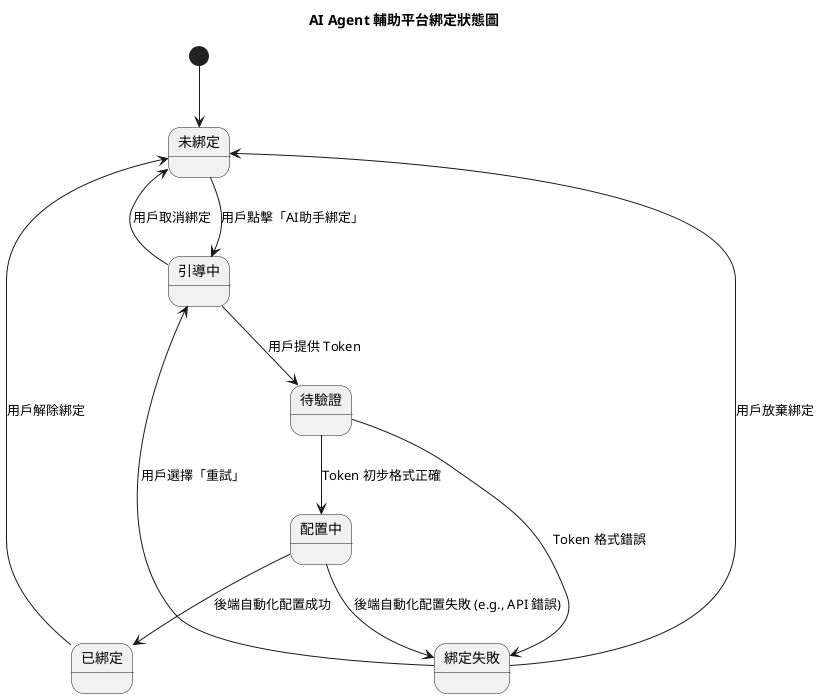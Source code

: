@startuml

title AI Agent 輔助平台綁定狀態圖

state "未綁定" as Unbound
state "引導中" as Guiding
state "待驗證" as PendingValidation
state "配置中" as Configuring
state "已綁定" as Bound
state "綁定失敗" as Failed

[*] --> Unbound

Unbound --> Guiding: 用戶點擊「AI助手綁定」

Guiding --> PendingValidation: 用戶提供 Token
Guiding --> Unbound: 用戶取消綁定

PendingValidation --> Configuring: Token 初步格式正確
PendingValidation --> Failed: Token 格式錯誤

Configuring --> Bound: 後端自動化配置成功
Configuring --> Failed: 後端自動化配置失敗 (e.g., API 錯誤)

Bound --> Unbound: 用戶解除綁定

Failed --> Guiding: 用戶選擇「重試」
Failed --> Unbound: 用戶放棄綁定

@enduml

